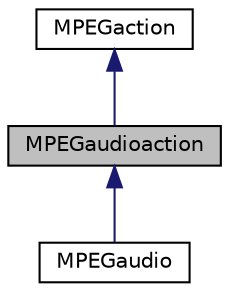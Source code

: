 digraph "MPEGaudioaction"
{
 // LATEX_PDF_SIZE
  edge [fontname="Helvetica",fontsize="10",labelfontname="Helvetica",labelfontsize="10"];
  node [fontname="Helvetica",fontsize="10",shape=record];
  Node1 [label="MPEGaudioaction",height=0.2,width=0.4,color="black", fillcolor="grey75", style="filled", fontcolor="black",tooltip=" "];
  Node2 -> Node1 [dir="back",color="midnightblue",fontsize="10",style="solid",fontname="Helvetica"];
  Node2 [label="MPEGaction",height=0.2,width=0.4,color="black", fillcolor="white", style="filled",URL="$d3/d65/classMPEGaction.html",tooltip=" "];
  Node1 -> Node3 [dir="back",color="midnightblue",fontsize="10",style="solid",fontname="Helvetica"];
  Node3 [label="MPEGaudio",height=0.2,width=0.4,color="black", fillcolor="white", style="filled",URL="$db/ded/classMPEGaudio.html",tooltip=" "];
}
